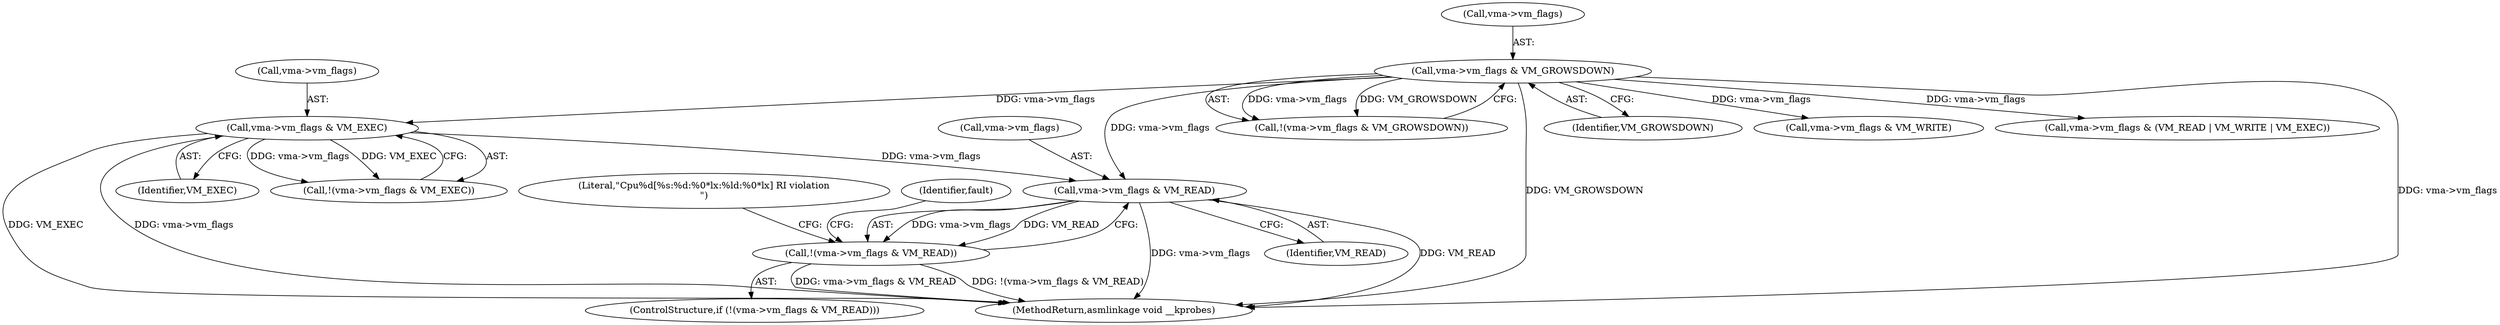 digraph "0_linux_a8b0ca17b80e92faab46ee7179ba9e99ccb61233_14@pointer" {
"1000296" [label="(Call,vma->vm_flags & VM_READ)"];
"1000230" [label="(Call,vma->vm_flags & VM_GROWSDOWN)"];
"1000271" [label="(Call,vma->vm_flags & VM_EXEC)"];
"1000295" [label="(Call,!(vma->vm_flags & VM_READ))"];
"1000229" [label="(Call,!(vma->vm_flags & VM_GROWSDOWN))"];
"1000300" [label="(Identifier,VM_READ)"];
"1000295" [label="(Call,!(vma->vm_flags & VM_READ))"];
"1000297" [label="(Call,vma->vm_flags)"];
"1000230" [label="(Call,vma->vm_flags & VM_GROWSDOWN)"];
"1000234" [label="(Identifier,VM_GROWSDOWN)"];
"1000296" [label="(Call,vma->vm_flags & VM_READ)"];
"1000252" [label="(Call,vma->vm_flags & VM_WRITE)"];
"1000270" [label="(Call,!(vma->vm_flags & VM_EXEC))"];
"1000272" [label="(Call,vma->vm_flags)"];
"1000656" [label="(MethodReturn,asmlinkage void __kprobes)"];
"1000294" [label="(ControlStructure,if (!(vma->vm_flags & VM_READ)))"];
"1000271" [label="(Call,vma->vm_flags & VM_EXEC)"];
"1000323" [label="(Call,vma->vm_flags & (VM_READ | VM_WRITE | VM_EXEC))"];
"1000303" [label="(Literal,\"Cpu%d[%s:%d:%0*lx:%ld:%0*lx] RI violation\n\")"];
"1000231" [label="(Call,vma->vm_flags)"];
"1000275" [label="(Identifier,VM_EXEC)"];
"1000334" [label="(Identifier,fault)"];
"1000296" -> "1000295"  [label="AST: "];
"1000296" -> "1000300"  [label="CFG: "];
"1000297" -> "1000296"  [label="AST: "];
"1000300" -> "1000296"  [label="AST: "];
"1000295" -> "1000296"  [label="CFG: "];
"1000296" -> "1000656"  [label="DDG: VM_READ"];
"1000296" -> "1000656"  [label="DDG: vma->vm_flags"];
"1000296" -> "1000295"  [label="DDG: vma->vm_flags"];
"1000296" -> "1000295"  [label="DDG: VM_READ"];
"1000230" -> "1000296"  [label="DDG: vma->vm_flags"];
"1000271" -> "1000296"  [label="DDG: vma->vm_flags"];
"1000230" -> "1000229"  [label="AST: "];
"1000230" -> "1000234"  [label="CFG: "];
"1000231" -> "1000230"  [label="AST: "];
"1000234" -> "1000230"  [label="AST: "];
"1000229" -> "1000230"  [label="CFG: "];
"1000230" -> "1000656"  [label="DDG: vma->vm_flags"];
"1000230" -> "1000656"  [label="DDG: VM_GROWSDOWN"];
"1000230" -> "1000229"  [label="DDG: vma->vm_flags"];
"1000230" -> "1000229"  [label="DDG: VM_GROWSDOWN"];
"1000230" -> "1000252"  [label="DDG: vma->vm_flags"];
"1000230" -> "1000271"  [label="DDG: vma->vm_flags"];
"1000230" -> "1000323"  [label="DDG: vma->vm_flags"];
"1000271" -> "1000270"  [label="AST: "];
"1000271" -> "1000275"  [label="CFG: "];
"1000272" -> "1000271"  [label="AST: "];
"1000275" -> "1000271"  [label="AST: "];
"1000270" -> "1000271"  [label="CFG: "];
"1000271" -> "1000656"  [label="DDG: VM_EXEC"];
"1000271" -> "1000656"  [label="DDG: vma->vm_flags"];
"1000271" -> "1000270"  [label="DDG: vma->vm_flags"];
"1000271" -> "1000270"  [label="DDG: VM_EXEC"];
"1000295" -> "1000294"  [label="AST: "];
"1000303" -> "1000295"  [label="CFG: "];
"1000334" -> "1000295"  [label="CFG: "];
"1000295" -> "1000656"  [label="DDG: vma->vm_flags & VM_READ"];
"1000295" -> "1000656"  [label="DDG: !(vma->vm_flags & VM_READ)"];
}
